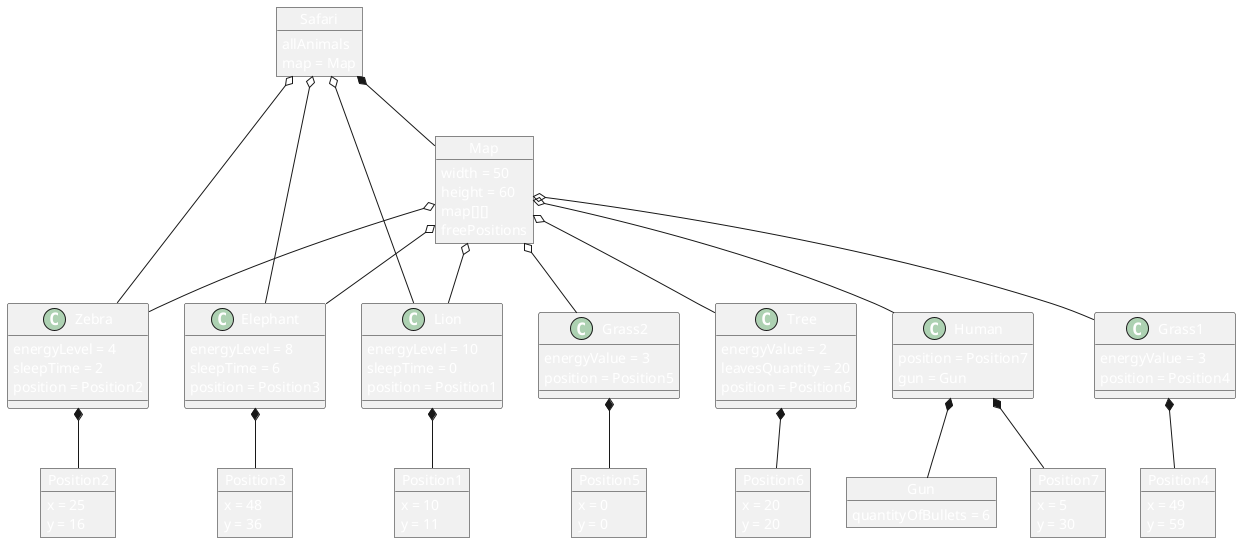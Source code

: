 @startuml
skinparam defaultFontColor white

object Safari{
    allAnimals
    map = Map
}

object Map{
    width = 50
    height = 60
    map[][]
    freePositions
}

Safari *-- Map
Safari o-- Zebra
Safari o-- Elephant
Safari o-- Lion


Map o-- Zebra
Map o-- Elephant
Map o-- Lion
Map o-- Grass1
Map o-- Grass2
Map o-- Tree
Map o-- Human


object Lion{
    energyLevel = 10
    sleepTime = 0
    position = Position1
}
object Position1{
    x = 10
    y = 11
}
Lion *-- Position1



object Zebra{
    energyLevel = 4
    sleepTime = 2
    position = Position2
}
object Position2{
    x = 25
    y = 16
}
Zebra *-- Position2


object Elephant{
    energyLevel = 8
    sleepTime = 6
    position = Position3
}
object Position3{
    x = 48
    y = 36
}
Elephant *-- Position3


object Grass1{
    energyValue = 3
    position = Position4
}
object Position4{
    x = 49
    y = 59
}
Grass1 *-- Position4



object Grass2{
    energyValue = 3
    position = Position5
}
object Position5{
    x = 0
    y = 0
}
Grass2 *-- Position5



object Tree{
    energyValue = 2
    leavesQuantity = 20
    position = Position6
}
object Position6{
    x = 20
    y = 20
}
Tree *-- Position6


object Human{
    position = Position7
    gun = Gun
}
object Position7{
    x = 5
    y = 30
}
object Gun{
    quantityOfBullets = 6
}
Human *-- Position7
Human *-- Gun

@enduml
